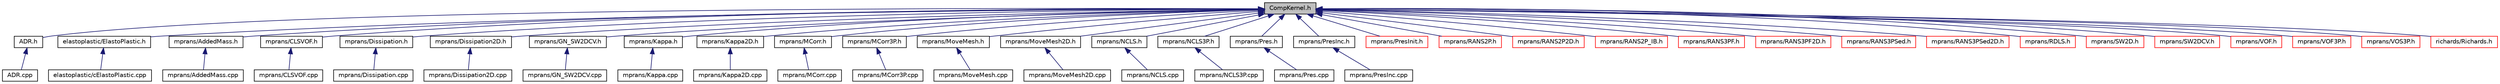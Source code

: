 digraph "CompKernel.h"
{
 // LATEX_PDF_SIZE
  edge [fontname="Helvetica",fontsize="10",labelfontname="Helvetica",labelfontsize="10"];
  node [fontname="Helvetica",fontsize="10",shape=record];
  Node1 [label="CompKernel.h",height=0.2,width=0.4,color="black", fillcolor="grey75", style="filled", fontcolor="black",tooltip=" "];
  Node1 -> Node2 [dir="back",color="midnightblue",fontsize="10",style="solid",fontname="Helvetica"];
  Node2 [label="ADR.h",height=0.2,width=0.4,color="black", fillcolor="white", style="filled",URL="$ADR_8h.html",tooltip=" "];
  Node2 -> Node3 [dir="back",color="midnightblue",fontsize="10",style="solid",fontname="Helvetica"];
  Node3 [label="ADR.cpp",height=0.2,width=0.4,color="black", fillcolor="white", style="filled",URL="$ADR_8cpp.html",tooltip=" "];
  Node1 -> Node4 [dir="back",color="midnightblue",fontsize="10",style="solid",fontname="Helvetica"];
  Node4 [label="elastoplastic/ElastoPlastic.h",height=0.2,width=0.4,color="black", fillcolor="white", style="filled",URL="$ElastoPlastic_8h.html",tooltip=" "];
  Node4 -> Node5 [dir="back",color="midnightblue",fontsize="10",style="solid",fontname="Helvetica"];
  Node5 [label="elastoplastic/cElastoPlastic.cpp",height=0.2,width=0.4,color="black", fillcolor="white", style="filled",URL="$cElastoPlastic_8cpp.html",tooltip=" "];
  Node1 -> Node6 [dir="back",color="midnightblue",fontsize="10",style="solid",fontname="Helvetica"];
  Node6 [label="mprans/AddedMass.h",height=0.2,width=0.4,color="black", fillcolor="white", style="filled",URL="$AddedMass_8h.html",tooltip=" "];
  Node6 -> Node7 [dir="back",color="midnightblue",fontsize="10",style="solid",fontname="Helvetica"];
  Node7 [label="mprans/AddedMass.cpp",height=0.2,width=0.4,color="black", fillcolor="white", style="filled",URL="$AddedMass_8cpp.html",tooltip=" "];
  Node1 -> Node8 [dir="back",color="midnightblue",fontsize="10",style="solid",fontname="Helvetica"];
  Node8 [label="mprans/CLSVOF.h",height=0.2,width=0.4,color="black", fillcolor="white", style="filled",URL="$CLSVOF_8h.html",tooltip=" "];
  Node8 -> Node9 [dir="back",color="midnightblue",fontsize="10",style="solid",fontname="Helvetica"];
  Node9 [label="mprans/CLSVOF.cpp",height=0.2,width=0.4,color="black", fillcolor="white", style="filled",URL="$CLSVOF_8cpp.html",tooltip=" "];
  Node1 -> Node10 [dir="back",color="midnightblue",fontsize="10",style="solid",fontname="Helvetica"];
  Node10 [label="mprans/Dissipation.h",height=0.2,width=0.4,color="black", fillcolor="white", style="filled",URL="$Dissipation_8h.html",tooltip=" "];
  Node10 -> Node11 [dir="back",color="midnightblue",fontsize="10",style="solid",fontname="Helvetica"];
  Node11 [label="mprans/Dissipation.cpp",height=0.2,width=0.4,color="black", fillcolor="white", style="filled",URL="$Dissipation_8cpp.html",tooltip=" "];
  Node1 -> Node12 [dir="back",color="midnightblue",fontsize="10",style="solid",fontname="Helvetica"];
  Node12 [label="mprans/Dissipation2D.h",height=0.2,width=0.4,color="black", fillcolor="white", style="filled",URL="$Dissipation2D_8h.html",tooltip=" "];
  Node12 -> Node13 [dir="back",color="midnightblue",fontsize="10",style="solid",fontname="Helvetica"];
  Node13 [label="mprans/Dissipation2D.cpp",height=0.2,width=0.4,color="black", fillcolor="white", style="filled",URL="$Dissipation2D_8cpp.html",tooltip=" "];
  Node1 -> Node14 [dir="back",color="midnightblue",fontsize="10",style="solid",fontname="Helvetica"];
  Node14 [label="mprans/GN_SW2DCV.h",height=0.2,width=0.4,color="black", fillcolor="white", style="filled",URL="$GN__SW2DCV_8h.html",tooltip=" "];
  Node14 -> Node15 [dir="back",color="midnightblue",fontsize="10",style="solid",fontname="Helvetica"];
  Node15 [label="mprans/GN_SW2DCV.cpp",height=0.2,width=0.4,color="black", fillcolor="white", style="filled",URL="$GN__SW2DCV_8cpp.html",tooltip=" "];
  Node1 -> Node16 [dir="back",color="midnightblue",fontsize="10",style="solid",fontname="Helvetica"];
  Node16 [label="mprans/Kappa.h",height=0.2,width=0.4,color="black", fillcolor="white", style="filled",URL="$Kappa_8h.html",tooltip=" "];
  Node16 -> Node17 [dir="back",color="midnightblue",fontsize="10",style="solid",fontname="Helvetica"];
  Node17 [label="mprans/Kappa.cpp",height=0.2,width=0.4,color="black", fillcolor="white", style="filled",URL="$Kappa_8cpp.html",tooltip=" "];
  Node1 -> Node18 [dir="back",color="midnightblue",fontsize="10",style="solid",fontname="Helvetica"];
  Node18 [label="mprans/Kappa2D.h",height=0.2,width=0.4,color="black", fillcolor="white", style="filled",URL="$Kappa2D_8h.html",tooltip=" "];
  Node18 -> Node19 [dir="back",color="midnightblue",fontsize="10",style="solid",fontname="Helvetica"];
  Node19 [label="mprans/Kappa2D.cpp",height=0.2,width=0.4,color="black", fillcolor="white", style="filled",URL="$Kappa2D_8cpp.html",tooltip=" "];
  Node1 -> Node20 [dir="back",color="midnightblue",fontsize="10",style="solid",fontname="Helvetica"];
  Node20 [label="mprans/MCorr.h",height=0.2,width=0.4,color="black", fillcolor="white", style="filled",URL="$MCorr_8h.html",tooltip=" "];
  Node20 -> Node21 [dir="back",color="midnightblue",fontsize="10",style="solid",fontname="Helvetica"];
  Node21 [label="mprans/MCorr.cpp",height=0.2,width=0.4,color="black", fillcolor="white", style="filled",URL="$MCorr_8cpp.html",tooltip=" "];
  Node1 -> Node22 [dir="back",color="midnightblue",fontsize="10",style="solid",fontname="Helvetica"];
  Node22 [label="mprans/MCorr3P.h",height=0.2,width=0.4,color="black", fillcolor="white", style="filled",URL="$MCorr3P_8h.html",tooltip=" "];
  Node22 -> Node23 [dir="back",color="midnightblue",fontsize="10",style="solid",fontname="Helvetica"];
  Node23 [label="mprans/MCorr3P.cpp",height=0.2,width=0.4,color="black", fillcolor="white", style="filled",URL="$MCorr3P_8cpp.html",tooltip=" "];
  Node1 -> Node24 [dir="back",color="midnightblue",fontsize="10",style="solid",fontname="Helvetica"];
  Node24 [label="mprans/MoveMesh.h",height=0.2,width=0.4,color="black", fillcolor="white", style="filled",URL="$MoveMesh_8h.html",tooltip=" "];
  Node24 -> Node25 [dir="back",color="midnightblue",fontsize="10",style="solid",fontname="Helvetica"];
  Node25 [label="mprans/MoveMesh.cpp",height=0.2,width=0.4,color="black", fillcolor="white", style="filled",URL="$MoveMesh_8cpp.html",tooltip=" "];
  Node1 -> Node26 [dir="back",color="midnightblue",fontsize="10",style="solid",fontname="Helvetica"];
  Node26 [label="mprans/MoveMesh2D.h",height=0.2,width=0.4,color="black", fillcolor="white", style="filled",URL="$MoveMesh2D_8h.html",tooltip=" "];
  Node26 -> Node27 [dir="back",color="midnightblue",fontsize="10",style="solid",fontname="Helvetica"];
  Node27 [label="mprans/MoveMesh2D.cpp",height=0.2,width=0.4,color="black", fillcolor="white", style="filled",URL="$MoveMesh2D_8cpp.html",tooltip=" "];
  Node1 -> Node28 [dir="back",color="midnightblue",fontsize="10",style="solid",fontname="Helvetica"];
  Node28 [label="mprans/NCLS.h",height=0.2,width=0.4,color="black", fillcolor="white", style="filled",URL="$NCLS_8h.html",tooltip=" "];
  Node28 -> Node29 [dir="back",color="midnightblue",fontsize="10",style="solid",fontname="Helvetica"];
  Node29 [label="mprans/NCLS.cpp",height=0.2,width=0.4,color="black", fillcolor="white", style="filled",URL="$NCLS_8cpp.html",tooltip=" "];
  Node1 -> Node30 [dir="back",color="midnightblue",fontsize="10",style="solid",fontname="Helvetica"];
  Node30 [label="mprans/NCLS3P.h",height=0.2,width=0.4,color="black", fillcolor="white", style="filled",URL="$NCLS3P_8h.html",tooltip=" "];
  Node30 -> Node31 [dir="back",color="midnightblue",fontsize="10",style="solid",fontname="Helvetica"];
  Node31 [label="mprans/NCLS3P.cpp",height=0.2,width=0.4,color="black", fillcolor="white", style="filled",URL="$NCLS3P_8cpp.html",tooltip=" "];
  Node1 -> Node32 [dir="back",color="midnightblue",fontsize="10",style="solid",fontname="Helvetica"];
  Node32 [label="mprans/Pres.h",height=0.2,width=0.4,color="black", fillcolor="white", style="filled",URL="$Pres_8h.html",tooltip=" "];
  Node32 -> Node33 [dir="back",color="midnightblue",fontsize="10",style="solid",fontname="Helvetica"];
  Node33 [label="mprans/Pres.cpp",height=0.2,width=0.4,color="black", fillcolor="white", style="filled",URL="$Pres_8cpp.html",tooltip=" "];
  Node1 -> Node34 [dir="back",color="midnightblue",fontsize="10",style="solid",fontname="Helvetica"];
  Node34 [label="mprans/PresInc.h",height=0.2,width=0.4,color="black", fillcolor="white", style="filled",URL="$PresInc_8h.html",tooltip=" "];
  Node34 -> Node35 [dir="back",color="midnightblue",fontsize="10",style="solid",fontname="Helvetica"];
  Node35 [label="mprans/PresInc.cpp",height=0.2,width=0.4,color="black", fillcolor="white", style="filled",URL="$PresInc_8cpp.html",tooltip=" "];
  Node1 -> Node36 [dir="back",color="midnightblue",fontsize="10",style="solid",fontname="Helvetica"];
  Node36 [label="mprans/PresInit.h",height=0.2,width=0.4,color="red", fillcolor="white", style="filled",URL="$PresInit_8h.html",tooltip=" "];
  Node1 -> Node38 [dir="back",color="midnightblue",fontsize="10",style="solid",fontname="Helvetica"];
  Node38 [label="mprans/RANS2P.h",height=0.2,width=0.4,color="red", fillcolor="white", style="filled",URL="$RANS2P_8h.html",tooltip=" "];
  Node1 -> Node40 [dir="back",color="midnightblue",fontsize="10",style="solid",fontname="Helvetica"];
  Node40 [label="mprans/RANS2P2D.h",height=0.2,width=0.4,color="red", fillcolor="white", style="filled",URL="$RANS2P2D_8h.html",tooltip=" "];
  Node1 -> Node42 [dir="back",color="midnightblue",fontsize="10",style="solid",fontname="Helvetica"];
  Node42 [label="mprans/RANS2P_IB.h",height=0.2,width=0.4,color="red", fillcolor="white", style="filled",URL="$RANS2P__IB_8h.html",tooltip=" "];
  Node1 -> Node44 [dir="back",color="midnightblue",fontsize="10",style="solid",fontname="Helvetica"];
  Node44 [label="mprans/RANS3PF.h",height=0.2,width=0.4,color="red", fillcolor="white", style="filled",URL="$RANS3PF_8h.html",tooltip=" "];
  Node1 -> Node46 [dir="back",color="midnightblue",fontsize="10",style="solid",fontname="Helvetica"];
  Node46 [label="mprans/RANS3PF2D.h",height=0.2,width=0.4,color="red", fillcolor="white", style="filled",URL="$RANS3PF2D_8h.html",tooltip=" "];
  Node1 -> Node48 [dir="back",color="midnightblue",fontsize="10",style="solid",fontname="Helvetica"];
  Node48 [label="mprans/RANS3PSed.h",height=0.2,width=0.4,color="red", fillcolor="white", style="filled",URL="$RANS3PSed_8h.html",tooltip=" "];
  Node1 -> Node50 [dir="back",color="midnightblue",fontsize="10",style="solid",fontname="Helvetica"];
  Node50 [label="mprans/RANS3PSed2D.h",height=0.2,width=0.4,color="red", fillcolor="white", style="filled",URL="$RANS3PSed2D_8h.html",tooltip=" "];
  Node1 -> Node52 [dir="back",color="midnightblue",fontsize="10",style="solid",fontname="Helvetica"];
  Node52 [label="mprans/RDLS.h",height=0.2,width=0.4,color="red", fillcolor="white", style="filled",URL="$RDLS_8h.html",tooltip=" "];
  Node1 -> Node54 [dir="back",color="midnightblue",fontsize="10",style="solid",fontname="Helvetica"];
  Node54 [label="mprans/SW2D.h",height=0.2,width=0.4,color="red", fillcolor="white", style="filled",URL="$SW2D_8h.html",tooltip=" "];
  Node1 -> Node56 [dir="back",color="midnightblue",fontsize="10",style="solid",fontname="Helvetica"];
  Node56 [label="mprans/SW2DCV.h",height=0.2,width=0.4,color="red", fillcolor="white", style="filled",URL="$SW2DCV_8h.html",tooltip=" "];
  Node1 -> Node58 [dir="back",color="midnightblue",fontsize="10",style="solid",fontname="Helvetica"];
  Node58 [label="mprans/VOF.h",height=0.2,width=0.4,color="red", fillcolor="white", style="filled",URL="$VOF_8h.html",tooltip=" "];
  Node1 -> Node60 [dir="back",color="midnightblue",fontsize="10",style="solid",fontname="Helvetica"];
  Node60 [label="mprans/VOF3P.h",height=0.2,width=0.4,color="red", fillcolor="white", style="filled",URL="$VOF3P_8h.html",tooltip=" "];
  Node1 -> Node62 [dir="back",color="midnightblue",fontsize="10",style="solid",fontname="Helvetica"];
  Node62 [label="mprans/VOS3P.h",height=0.2,width=0.4,color="red", fillcolor="white", style="filled",URL="$VOS3P_8h.html",tooltip=" "];
  Node1 -> Node64 [dir="back",color="midnightblue",fontsize="10",style="solid",fontname="Helvetica"];
  Node64 [label="richards/Richards.h",height=0.2,width=0.4,color="red", fillcolor="white", style="filled",URL="$Richards_8h.html",tooltip=" "];
}
